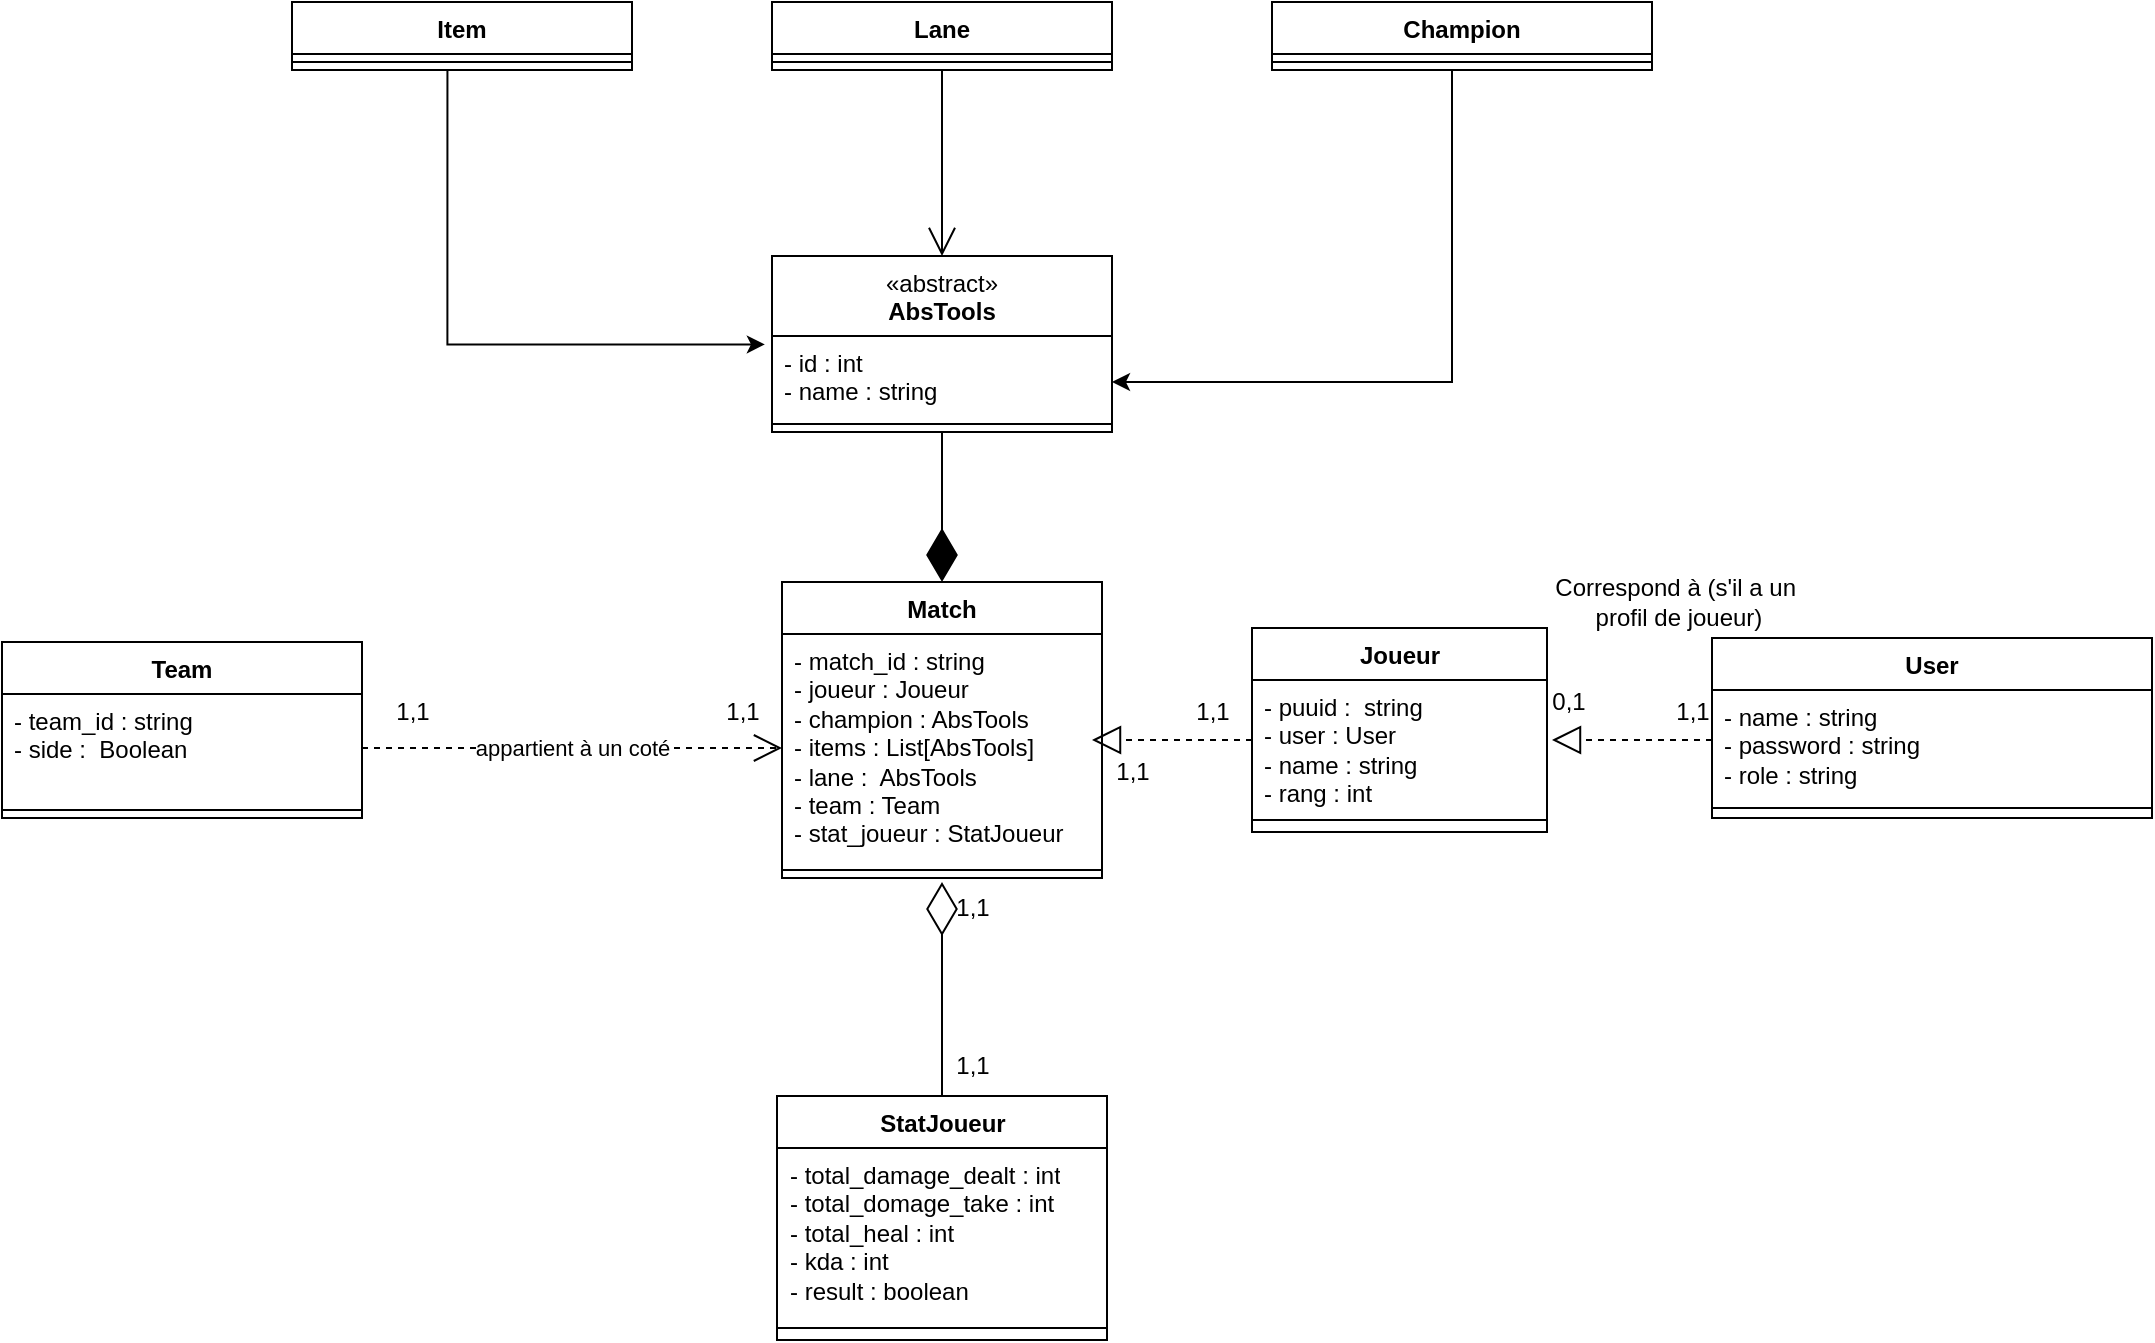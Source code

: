 <mxfile version="22.0.4" type="github">
  <diagram id="C5RBs43oDa-KdzZeNtuy" name="Page-1">
    <mxGraphModel dx="1050" dy="534" grid="1" gridSize="10" guides="1" tooltips="1" connect="1" arrows="1" fold="1" page="1" pageScale="1" pageWidth="1169" pageHeight="827" math="0" shadow="0">
      <root>
        <mxCell id="WIyWlLk6GJQsqaUBKTNV-0" />
        <mxCell id="WIyWlLk6GJQsqaUBKTNV-1" parent="WIyWlLk6GJQsqaUBKTNV-0" />
        <mxCell id="MrG8NplEkhB1PvPd3Gjv-14" value="StatJoueur" style="swimlane;fontStyle=1;align=center;verticalAlign=top;childLayout=stackLayout;horizontal=1;startSize=26;horizontalStack=0;resizeParent=1;resizeParentMax=0;resizeLast=0;collapsible=1;marginBottom=0;whiteSpace=wrap;html=1;" parent="WIyWlLk6GJQsqaUBKTNV-1" vertex="1">
          <mxGeometry x="422.5" y="657" width="165" height="122" as="geometry" />
        </mxCell>
        <mxCell id="MrG8NplEkhB1PvPd3Gjv-15" value="- total_damage_dealt : int&lt;br&gt;- total_domage_take : int&lt;br&gt;- total_heal : int&lt;br&gt;- kda : int&lt;br&gt;- result : boolean" style="text;strokeColor=none;fillColor=none;align=left;verticalAlign=top;spacingLeft=4;spacingRight=4;overflow=hidden;rotatable=0;points=[[0,0.5],[1,0.5]];portConstraint=eastwest;whiteSpace=wrap;html=1;" parent="MrG8NplEkhB1PvPd3Gjv-14" vertex="1">
          <mxGeometry y="26" width="165" height="84" as="geometry" />
        </mxCell>
        <mxCell id="MrG8NplEkhB1PvPd3Gjv-16" value="" style="line;strokeWidth=1;fillColor=none;align=left;verticalAlign=middle;spacingTop=-1;spacingLeft=3;spacingRight=3;rotatable=0;labelPosition=right;points=[];portConstraint=eastwest;strokeColor=inherit;" parent="MrG8NplEkhB1PvPd3Gjv-14" vertex="1">
          <mxGeometry y="110" width="165" height="12" as="geometry" />
        </mxCell>
        <mxCell id="MrG8NplEkhB1PvPd3Gjv-37" value="Match" style="swimlane;fontStyle=1;align=center;verticalAlign=top;childLayout=stackLayout;horizontal=1;startSize=26;horizontalStack=0;resizeParent=1;resizeParentMax=0;resizeLast=0;collapsible=1;marginBottom=0;whiteSpace=wrap;html=1;" parent="WIyWlLk6GJQsqaUBKTNV-1" vertex="1">
          <mxGeometry x="425" y="400" width="160" height="148" as="geometry" />
        </mxCell>
        <mxCell id="MrG8NplEkhB1PvPd3Gjv-38" value="- match_id : string&lt;br&gt;- joueur : Joueur&lt;br&gt;- champion : AbsTools&lt;br&gt;- items : List[AbsTools]&lt;br&gt;- lane :&amp;nbsp; AbsTools&lt;br&gt;- team : Team&lt;br&gt;- stat_joueur : StatJoueur" style="text;strokeColor=none;fillColor=none;align=left;verticalAlign=top;spacingLeft=4;spacingRight=4;overflow=hidden;rotatable=0;points=[[0,0.5],[1,0.5]];portConstraint=eastwest;whiteSpace=wrap;html=1;" parent="MrG8NplEkhB1PvPd3Gjv-37" vertex="1">
          <mxGeometry y="26" width="160" height="114" as="geometry" />
        </mxCell>
        <mxCell id="MrG8NplEkhB1PvPd3Gjv-39" value="" style="line;strokeWidth=1;fillColor=none;align=left;verticalAlign=middle;spacingTop=-1;spacingLeft=3;spacingRight=3;rotatable=0;labelPosition=right;points=[];portConstraint=eastwest;strokeColor=inherit;" parent="MrG8NplEkhB1PvPd3Gjv-37" vertex="1">
          <mxGeometry y="140" width="160" height="8" as="geometry" />
        </mxCell>
        <mxCell id="MrG8NplEkhB1PvPd3Gjv-41" value="Team" style="swimlane;fontStyle=1;align=center;verticalAlign=top;childLayout=stackLayout;horizontal=1;startSize=26;horizontalStack=0;resizeParent=1;resizeParentMax=0;resizeLast=0;collapsible=1;marginBottom=0;whiteSpace=wrap;html=1;" parent="WIyWlLk6GJQsqaUBKTNV-1" vertex="1">
          <mxGeometry x="35" y="430" width="180" height="88" as="geometry" />
        </mxCell>
        <mxCell id="MrG8NplEkhB1PvPd3Gjv-42" value="- team_id : string&lt;br&gt;- side :&amp;nbsp; Boolean" style="text;strokeColor=none;fillColor=none;align=left;verticalAlign=top;spacingLeft=4;spacingRight=4;overflow=hidden;rotatable=0;points=[[0,0.5],[1,0.5]];portConstraint=eastwest;whiteSpace=wrap;html=1;" parent="MrG8NplEkhB1PvPd3Gjv-41" vertex="1">
          <mxGeometry y="26" width="180" height="54" as="geometry" />
        </mxCell>
        <mxCell id="MrG8NplEkhB1PvPd3Gjv-43" value="" style="line;strokeWidth=1;fillColor=none;align=left;verticalAlign=middle;spacingTop=-1;spacingLeft=3;spacingRight=3;rotatable=0;labelPosition=right;points=[];portConstraint=eastwest;strokeColor=inherit;" parent="MrG8NplEkhB1PvPd3Gjv-41" vertex="1">
          <mxGeometry y="80" width="180" height="8" as="geometry" />
        </mxCell>
        <mxCell id="MrG8NplEkhB1PvPd3Gjv-52" value="Champion" style="swimlane;fontStyle=1;align=center;verticalAlign=top;childLayout=stackLayout;horizontal=1;startSize=26;horizontalStack=0;resizeParent=1;resizeParentMax=0;resizeLast=0;collapsible=1;marginBottom=0;whiteSpace=wrap;html=1;" parent="WIyWlLk6GJQsqaUBKTNV-1" vertex="1">
          <mxGeometry x="670" y="110" width="190" height="34" as="geometry" />
        </mxCell>
        <mxCell id="MrG8NplEkhB1PvPd3Gjv-54" value="" style="line;strokeWidth=1;fillColor=none;align=left;verticalAlign=middle;spacingTop=-1;spacingLeft=3;spacingRight=3;rotatable=0;labelPosition=right;points=[];portConstraint=eastwest;strokeColor=inherit;" parent="MrG8NplEkhB1PvPd3Gjv-52" vertex="1">
          <mxGeometry y="26" width="190" height="8" as="geometry" />
        </mxCell>
        <mxCell id="MrG8NplEkhB1PvPd3Gjv-55" value="appartient à un coté" style="endArrow=open;endSize=12;dashed=1;html=1;rounded=0;exitX=1;exitY=0.5;exitDx=0;exitDy=0;entryX=0;entryY=0.5;entryDx=0;entryDy=0;" parent="WIyWlLk6GJQsqaUBKTNV-1" source="MrG8NplEkhB1PvPd3Gjv-42" target="MrG8NplEkhB1PvPd3Gjv-38" edge="1">
          <mxGeometry width="160" relative="1" as="geometry">
            <mxPoint x="145" y="585" as="sourcePoint" />
            <mxPoint x="305" y="585" as="targetPoint" />
          </mxGeometry>
        </mxCell>
        <mxCell id="MrG8NplEkhB1PvPd3Gjv-60" value="" style="endArrow=diamondThin;endFill=1;endSize=24;html=1;rounded=0;exitX=0.5;exitY=1;exitDx=0;exitDy=0;" parent="WIyWlLk6GJQsqaUBKTNV-1" source="Fyc1UF7N70-71Ah92c2N-10" edge="1">
          <mxGeometry width="160" relative="1" as="geometry">
            <mxPoint x="505.56" y="415" as="sourcePoint" />
            <mxPoint x="505" y="400" as="targetPoint" />
          </mxGeometry>
        </mxCell>
        <mxCell id="MrG8NplEkhB1PvPd3Gjv-67" value="" style="endArrow=diamondThin;endFill=0;endSize=24;html=1;rounded=0;exitX=0.5;exitY=0;exitDx=0;exitDy=0;" parent="WIyWlLk6GJQsqaUBKTNV-1" source="MrG8NplEkhB1PvPd3Gjv-14" edge="1">
          <mxGeometry width="160" relative="1" as="geometry">
            <mxPoint x="550" y="567" as="sourcePoint" />
            <mxPoint x="505" y="550" as="targetPoint" />
          </mxGeometry>
        </mxCell>
        <mxCell id="Fyc1UF7N70-71Ah92c2N-3" value="Item" style="swimlane;fontStyle=1;align=center;verticalAlign=top;childLayout=stackLayout;horizontal=1;startSize=26;horizontalStack=0;resizeParent=1;resizeParentMax=0;resizeLast=0;collapsible=1;marginBottom=0;whiteSpace=wrap;html=1;" parent="WIyWlLk6GJQsqaUBKTNV-1" vertex="1">
          <mxGeometry x="180" y="110" width="170" height="34" as="geometry" />
        </mxCell>
        <mxCell id="Fyc1UF7N70-71Ah92c2N-5" value="" style="line;strokeWidth=1;fillColor=none;align=left;verticalAlign=middle;spacingTop=-1;spacingLeft=3;spacingRight=3;rotatable=0;labelPosition=right;points=[];portConstraint=eastwest;strokeColor=inherit;" parent="Fyc1UF7N70-71Ah92c2N-3" vertex="1">
          <mxGeometry y="26" width="170" height="8" as="geometry" />
        </mxCell>
        <mxCell id="Fyc1UF7N70-71Ah92c2N-10" value="&lt;span style=&quot;font-weight: normal;&quot;&gt;«abstract»&lt;br style=&quot;border-color: var(--border-color);&quot;&gt;&lt;/span&gt;AbsTools" style="swimlane;fontStyle=1;align=center;verticalAlign=top;childLayout=stackLayout;horizontal=1;startSize=40;horizontalStack=0;resizeParent=1;resizeParentMax=0;resizeLast=0;collapsible=1;marginBottom=0;whiteSpace=wrap;html=1;" parent="WIyWlLk6GJQsqaUBKTNV-1" vertex="1">
          <mxGeometry x="420" y="237" width="170" height="88" as="geometry" />
        </mxCell>
        <mxCell id="Fyc1UF7N70-71Ah92c2N-11" value="- id : int&lt;br&gt;- name : string" style="text;strokeColor=none;fillColor=none;align=left;verticalAlign=top;spacingLeft=4;spacingRight=4;overflow=hidden;rotatable=0;points=[[0,0.5],[1,0.5]];portConstraint=eastwest;whiteSpace=wrap;html=1;" parent="Fyc1UF7N70-71Ah92c2N-10" vertex="1">
          <mxGeometry y="40" width="170" height="40" as="geometry" />
        </mxCell>
        <mxCell id="Fyc1UF7N70-71Ah92c2N-12" value="" style="line;strokeWidth=1;fillColor=none;align=left;verticalAlign=middle;spacingTop=-1;spacingLeft=3;spacingRight=3;rotatable=0;labelPosition=right;points=[];portConstraint=eastwest;strokeColor=inherit;" parent="Fyc1UF7N70-71Ah92c2N-10" vertex="1">
          <mxGeometry y="80" width="170" height="8" as="geometry" />
        </mxCell>
        <mxCell id="Fyc1UF7N70-71Ah92c2N-13" value="" style="edgeStyle=orthogonalEdgeStyle;rounded=0;orthogonalLoop=1;jettySize=auto;html=1;entryX=-0.021;entryY=0.105;entryDx=0;entryDy=0;entryPerimeter=0;" parent="WIyWlLk6GJQsqaUBKTNV-1" target="Fyc1UF7N70-71Ah92c2N-11" edge="1">
          <mxGeometry relative="1" as="geometry">
            <mxPoint x="395" y="282" as="targetPoint" />
            <mxPoint x="257.72" y="144" as="sourcePoint" />
            <Array as="points">
              <mxPoint x="258" y="281" />
            </Array>
          </mxGeometry>
        </mxCell>
        <mxCell id="Fyc1UF7N70-71Ah92c2N-14" value="" style="edgeStyle=orthogonalEdgeStyle;rounded=0;orthogonalLoop=1;jettySize=auto;html=1;exitX=0.5;exitY=1;exitDx=0;exitDy=0;" parent="WIyWlLk6GJQsqaUBKTNV-1" source="MrG8NplEkhB1PvPd3Gjv-52" target="Fyc1UF7N70-71Ah92c2N-11" edge="1">
          <mxGeometry relative="1" as="geometry">
            <mxPoint x="723.81" y="209" as="targetPoint" />
            <mxPoint x="640" y="324.996" as="sourcePoint" />
            <Array as="points">
              <mxPoint x="760" y="144" />
              <mxPoint x="760" y="300" />
            </Array>
          </mxGeometry>
        </mxCell>
        <mxCell id="_2M2bpVtW7ngBBIGT4ES-0" value="User" style="swimlane;fontStyle=1;align=center;verticalAlign=top;childLayout=stackLayout;horizontal=1;startSize=26;horizontalStack=0;resizeParent=1;resizeParentMax=0;resizeLast=0;collapsible=1;marginBottom=0;whiteSpace=wrap;html=1;" parent="WIyWlLk6GJQsqaUBKTNV-1" vertex="1">
          <mxGeometry x="890" y="428" width="220" height="90" as="geometry" />
        </mxCell>
        <mxCell id="_2M2bpVtW7ngBBIGT4ES-1" value="- name : string&lt;br&gt;- password : string&lt;br&gt;- role : string&lt;br&gt;" style="text;strokeColor=none;fillColor=none;align=left;verticalAlign=top;spacingLeft=4;spacingRight=4;overflow=hidden;rotatable=0;points=[[0,0.5],[1,0.5]];portConstraint=eastwest;whiteSpace=wrap;html=1;" parent="_2M2bpVtW7ngBBIGT4ES-0" vertex="1">
          <mxGeometry y="26" width="220" height="54" as="geometry" />
        </mxCell>
        <mxCell id="_2M2bpVtW7ngBBIGT4ES-2" value="" style="line;strokeWidth=1;fillColor=none;align=left;verticalAlign=middle;spacingTop=-1;spacingLeft=3;spacingRight=3;rotatable=0;labelPosition=right;points=[];portConstraint=eastwest;strokeColor=inherit;" parent="_2M2bpVtW7ngBBIGT4ES-0" vertex="1">
          <mxGeometry y="80" width="220" height="10" as="geometry" />
        </mxCell>
        <mxCell id="BKstQTtSA0G9FuXcx3d--21" value="" style="endArrow=block;dashed=1;endFill=0;endSize=12;html=1;rounded=0;exitX=0.75;exitY=0.967;exitDx=0;exitDy=0;exitPerimeter=0;" parent="WIyWlLk6GJQsqaUBKTNV-1" source="BKstQTtSA0G9FuXcx3d--23" edge="1">
          <mxGeometry width="160" relative="1" as="geometry">
            <mxPoint x="920" y="480.626" as="sourcePoint" />
            <mxPoint x="810" y="479" as="targetPoint" />
          </mxGeometry>
        </mxCell>
        <mxCell id="BKstQTtSA0G9FuXcx3d--22" value="0,1" style="text;html=1;align=center;verticalAlign=middle;resizable=0;points=[];autosize=1;strokeColor=none;fillColor=none;" parent="WIyWlLk6GJQsqaUBKTNV-1" vertex="1">
          <mxGeometry x="797.5" y="445" width="40" height="30" as="geometry" />
        </mxCell>
        <mxCell id="BKstQTtSA0G9FuXcx3d--23" value="1,1" style="text;html=1;align=center;verticalAlign=middle;resizable=0;points=[];autosize=1;strokeColor=none;fillColor=none;" parent="WIyWlLk6GJQsqaUBKTNV-1" vertex="1">
          <mxGeometry x="860" y="450" width="40" height="30" as="geometry" />
        </mxCell>
        <mxCell id="BKstQTtSA0G9FuXcx3d--24" value="Correspond à (s&#39;il a un&amp;nbsp;&lt;br&gt;profil de joueur)" style="text;html=1;align=center;verticalAlign=middle;resizable=0;points=[];autosize=1;strokeColor=none;fillColor=none;" parent="WIyWlLk6GJQsqaUBKTNV-1" vertex="1">
          <mxGeometry x="797.5" y="390" width="150" height="40" as="geometry" />
        </mxCell>
        <mxCell id="FHMhsRALL1MPZikjtGZi-0" value="Lane" style="swimlane;fontStyle=1;align=center;verticalAlign=top;childLayout=stackLayout;horizontal=1;startSize=26;horizontalStack=0;resizeParent=1;resizeParentMax=0;resizeLast=0;collapsible=1;marginBottom=0;whiteSpace=wrap;html=1;" parent="WIyWlLk6GJQsqaUBKTNV-1" vertex="1">
          <mxGeometry x="420" y="110" width="170" height="34" as="geometry" />
        </mxCell>
        <mxCell id="FHMhsRALL1MPZikjtGZi-1" value="" style="line;strokeWidth=1;fillColor=none;align=left;verticalAlign=middle;spacingTop=-1;spacingLeft=3;spacingRight=3;rotatable=0;labelPosition=right;points=[];portConstraint=eastwest;strokeColor=inherit;" parent="FHMhsRALL1MPZikjtGZi-0" vertex="1">
          <mxGeometry y="26" width="170" height="8" as="geometry" />
        </mxCell>
        <mxCell id="FHMhsRALL1MPZikjtGZi-3" value="" style="endArrow=open;endFill=1;endSize=12;html=1;rounded=0;exitX=0.5;exitY=1;exitDx=0;exitDy=0;" parent="WIyWlLk6GJQsqaUBKTNV-1" source="FHMhsRALL1MPZikjtGZi-0" target="Fyc1UF7N70-71Ah92c2N-10" edge="1">
          <mxGeometry width="160" relative="1" as="geometry">
            <mxPoint x="460" y="280" as="sourcePoint" />
            <mxPoint x="620" y="280" as="targetPoint" />
          </mxGeometry>
        </mxCell>
        <mxCell id="qlWdggNxQLa43m5Udtzl-0" value="1,1" style="text;html=1;align=center;verticalAlign=middle;resizable=0;points=[];autosize=1;strokeColor=none;fillColor=none;" parent="WIyWlLk6GJQsqaUBKTNV-1" vertex="1">
          <mxGeometry x="500" y="627" width="40" height="30" as="geometry" />
        </mxCell>
        <mxCell id="qlWdggNxQLa43m5Udtzl-2" value="1,1" style="text;html=1;align=center;verticalAlign=middle;resizable=0;points=[];autosize=1;strokeColor=none;fillColor=none;" parent="WIyWlLk6GJQsqaUBKTNV-1" vertex="1">
          <mxGeometry x="220" y="450" width="40" height="30" as="geometry" />
        </mxCell>
        <mxCell id="qlWdggNxQLa43m5Udtzl-3" value="1,1" style="text;html=1;align=center;verticalAlign=middle;resizable=0;points=[];autosize=1;strokeColor=none;fillColor=none;" parent="WIyWlLk6GJQsqaUBKTNV-1" vertex="1">
          <mxGeometry x="500" y="548" width="40" height="30" as="geometry" />
        </mxCell>
        <mxCell id="9JJqt17A1BgzUlIyZQyV-0" value="Joueur" style="swimlane;fontStyle=1;align=center;verticalAlign=top;childLayout=stackLayout;horizontal=1;startSize=26;horizontalStack=0;resizeParent=1;resizeParentMax=0;resizeLast=0;collapsible=1;marginBottom=0;whiteSpace=wrap;html=1;" vertex="1" parent="WIyWlLk6GJQsqaUBKTNV-1">
          <mxGeometry x="660" y="423" width="147.5" height="102" as="geometry" />
        </mxCell>
        <mxCell id="9JJqt17A1BgzUlIyZQyV-1" value="- puuid :&amp;nbsp; string&lt;br&gt;- user : User&lt;br&gt;- name : string&lt;br&gt;- rang : int" style="text;strokeColor=none;fillColor=none;align=left;verticalAlign=top;spacingLeft=4;spacingRight=4;overflow=hidden;rotatable=0;points=[[0,0.5],[1,0.5]];portConstraint=eastwest;whiteSpace=wrap;html=1;" vertex="1" parent="9JJqt17A1BgzUlIyZQyV-0">
          <mxGeometry y="26" width="147.5" height="64" as="geometry" />
        </mxCell>
        <mxCell id="9JJqt17A1BgzUlIyZQyV-2" value="" style="line;strokeWidth=1;fillColor=none;align=left;verticalAlign=middle;spacingTop=-1;spacingLeft=3;spacingRight=3;rotatable=0;labelPosition=right;points=[];portConstraint=eastwest;strokeColor=inherit;" vertex="1" parent="9JJqt17A1BgzUlIyZQyV-0">
          <mxGeometry y="90" width="147.5" height="12" as="geometry" />
        </mxCell>
        <mxCell id="9JJqt17A1BgzUlIyZQyV-6" value="1,1" style="text;html=1;align=center;verticalAlign=middle;resizable=0;points=[];autosize=1;strokeColor=none;fillColor=none;" vertex="1" parent="WIyWlLk6GJQsqaUBKTNV-1">
          <mxGeometry x="385" y="450" width="40" height="30" as="geometry" />
        </mxCell>
        <mxCell id="9JJqt17A1BgzUlIyZQyV-7" value="" style="endArrow=block;dashed=1;endFill=0;endSize=12;html=1;rounded=0;exitX=0.75;exitY=0.967;exitDx=0;exitDy=0;exitPerimeter=0;" edge="1" parent="WIyWlLk6GJQsqaUBKTNV-1">
          <mxGeometry width="160" relative="1" as="geometry">
            <mxPoint x="660" y="479" as="sourcePoint" />
            <mxPoint x="580" y="479" as="targetPoint" />
            <Array as="points">
              <mxPoint x="600" y="479" />
            </Array>
          </mxGeometry>
        </mxCell>
        <mxCell id="9JJqt17A1BgzUlIyZQyV-8" value="1,1" style="text;html=1;align=center;verticalAlign=middle;resizable=0;points=[];autosize=1;strokeColor=none;fillColor=none;" vertex="1" parent="WIyWlLk6GJQsqaUBKTNV-1">
          <mxGeometry x="580" y="480" width="40" height="30" as="geometry" />
        </mxCell>
        <mxCell id="9JJqt17A1BgzUlIyZQyV-10" value="1,1" style="text;html=1;align=center;verticalAlign=middle;resizable=0;points=[];autosize=1;strokeColor=none;fillColor=none;" vertex="1" parent="WIyWlLk6GJQsqaUBKTNV-1">
          <mxGeometry x="620" y="450" width="40" height="30" as="geometry" />
        </mxCell>
      </root>
    </mxGraphModel>
  </diagram>
</mxfile>
